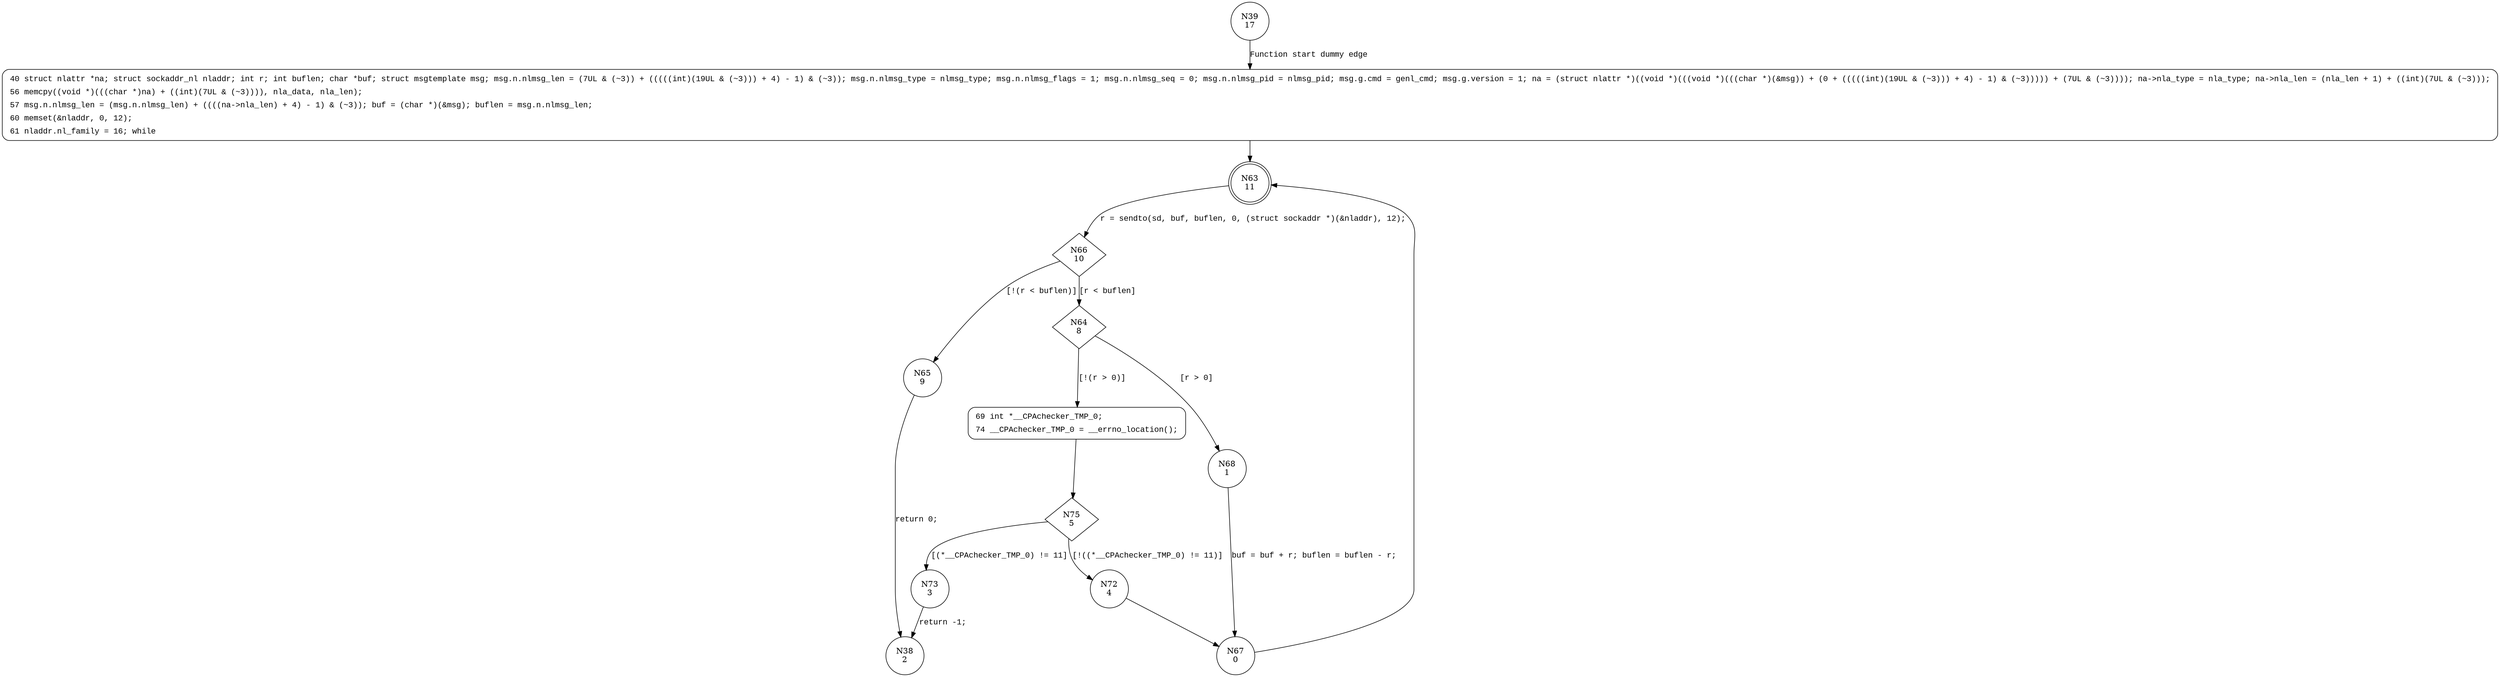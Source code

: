 digraph send_cmd {
39 [shape="circle" label="N39\n17"]
40 [shape="circle" label="N40\n16"]
63 [shape="doublecircle" label="N63\n11"]
66 [shape="diamond" label="N66\n10"]
64 [shape="diamond" label="N64\n8"]
65 [shape="circle" label="N65\n9"]
68 [shape="circle" label="N68\n1"]
69 [shape="circle" label="N69\n7"]
75 [shape="diamond" label="N75\n5"]
73 [shape="circle" label="N73\n3"]
72 [shape="circle" label="N72\n4"]
67 [shape="circle" label="N67\n0"]
38 [shape="circle" label="N38\n2"]
40 [style="filled,bold" penwidth="1" fillcolor="white" fontname="Courier New" shape="Mrecord" label=<<table border="0" cellborder="0" cellpadding="3" bgcolor="white"><tr><td align="right">40</td><td align="left">struct nlattr *na; struct sockaddr_nl nladdr; int r; int buflen; char *buf; struct msgtemplate msg; msg.n.nlmsg_len = (7UL &amp; (~3)) + (((((int)(19UL &amp; (~3))) + 4) - 1) &amp; (~3)); msg.n.nlmsg_type = nlmsg_type; msg.n.nlmsg_flags = 1; msg.n.nlmsg_seq = 0; msg.n.nlmsg_pid = nlmsg_pid; msg.g.cmd = genl_cmd; msg.g.version = 1; na = (struct nlattr *)((void *)(((void *)(((char *)(&amp;msg)) + (0 + (((((int)(19UL &amp; (~3))) + 4) - 1) &amp; (~3))))) + (7UL &amp; (~3)))); na-&gt;nla_type = nla_type; na-&gt;nla_len = (nla_len + 1) + ((int)(7UL &amp; (~3)));</td></tr><tr><td align="right">56</td><td align="left">memcpy((void *)(((char *)na) + ((int)(7UL &amp; (~3)))), nla_data, nla_len);</td></tr><tr><td align="right">57</td><td align="left">msg.n.nlmsg_len = (msg.n.nlmsg_len) + ((((na-&gt;nla_len) + 4) - 1) &amp; (~3)); buf = (char *)(&amp;msg); buflen = msg.n.nlmsg_len;</td></tr><tr><td align="right">60</td><td align="left">memset(&amp;nladdr, 0, 12);</td></tr><tr><td align="right">61</td><td align="left">nladdr.nl_family = 16; while</td></tr></table>>]
40 -> 63[label=""]
69 [style="filled,bold" penwidth="1" fillcolor="white" fontname="Courier New" shape="Mrecord" label=<<table border="0" cellborder="0" cellpadding="3" bgcolor="white"><tr><td align="right">69</td><td align="left">int *__CPAchecker_TMP_0;</td></tr><tr><td align="right">74</td><td align="left">__CPAchecker_TMP_0 = __errno_location();</td></tr></table>>]
69 -> 75[label=""]
39 -> 40 [label="Function start dummy edge" fontname="Courier New"]
63 -> 66 [label="r = sendto(sd, buf, buflen, 0, (struct sockaddr *)(&nladdr), 12);" fontname="Courier New"]
66 -> 64 [label="[r < buflen]" fontname="Courier New"]
66 -> 65 [label="[!(r < buflen)]" fontname="Courier New"]
64 -> 68 [label="[r > 0]" fontname="Courier New"]
64 -> 69 [label="[!(r > 0)]" fontname="Courier New"]
75 -> 73 [label="[(*__CPAchecker_TMP_0) != 11]" fontname="Courier New"]
75 -> 72 [label="[!((*__CPAchecker_TMP_0) != 11)]" fontname="Courier New"]
67 -> 63 [label="" fontname="Courier New"]
68 -> 67 [label="buf = buf + r; buflen = buflen - r; " fontname="Courier New"]
65 -> 38 [label="return 0;" fontname="Courier New"]
72 -> 67 [label="" fontname="Courier New"]
73 -> 38 [label="return -1;" fontname="Courier New"]
}